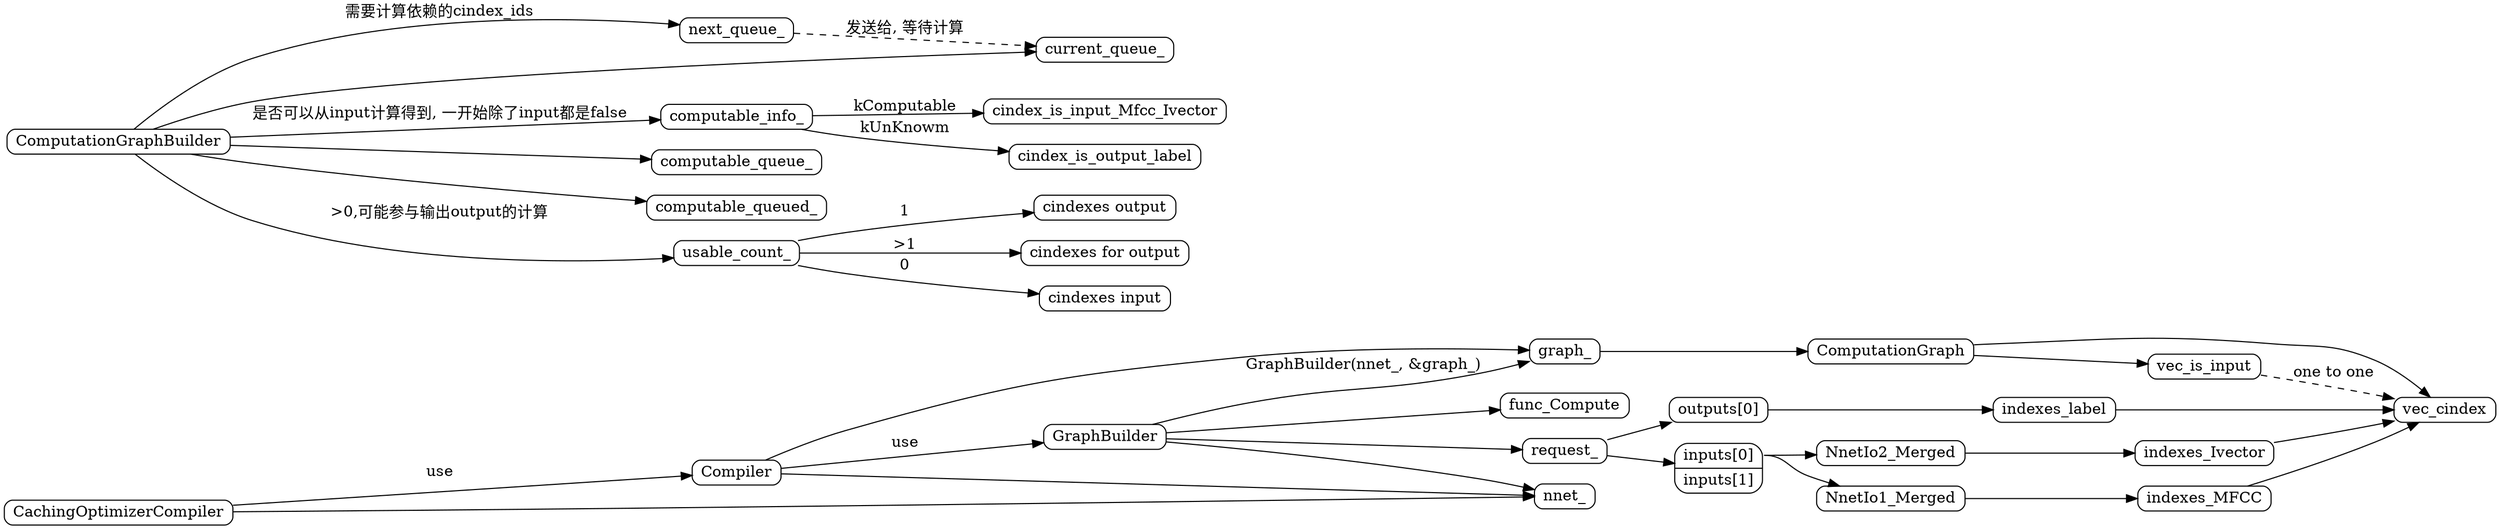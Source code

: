 digraph ComputationGraph{
        rankdir = LR
        node[shape=Mrecord, width=.1, height=.1]

        CachingOptimizerCompiler -> nnet_
        CachingOptimizerCompiler -> Compiler[label="use"]

        Compiler -> nnet_
        Compiler -> graph_
        Compiler -> GraphBuilder[label="use"]


        
        GraphBuilder -> func_Compute
        GraphBuilder -> nnet_
        GraphBuilder -> request_
        GraphBuilder -> graph_[label="GraphBuilder(nnet_, &graph_)"]

        request_ -> inputs
        request_ -> outputs
        outputs[label="outputs[0]"]
        inputs[label="<1> inputs[0] | <2> inputs[1]"]
        inputs:1 -> NnetIo1_Merged -> indexes_MFCC
        inputs:1 -> NnetIo2_Merged -> indexes_Ivector
        outputs -> indexes_label


        graph_ -> ComputationGraph
        ComputationGraph -> cindexes
        ComputationGraph -> is_input
        cindexes[label="vec_cindex"]
        is_input[label="vec_is_input"]

        is_input -> cindexes[label="one to one", style=dashed]

        indexes_MFCC -> cindexes
        indexes_Ivector -> cindexes
        indexes_label -> cindexes



        subgraph ComputationGraphBuilder{

                ComputationGraphBuilder -> next_queue_[label="需要计算依赖的cindex_ids"]
                ComputationGraphBuilder -> current_queue_
                next_queue_ -> current_queue_[style=dashed, label="发送给, 等待计算"]
                
                ComputationGraphBuilder -> computable_info_[label="是否可以从input计算得到, 一开始除了input都是false"]
                computable_info_ -> cindex_is_input_Mfcc_Ivector[label="kComputable"]
                computable_info_ -> cindex_is_output_label[label="kUnKnowm"]
                
                ComputationGraphBuilder -> computable_queue_
                ComputationGraphBuilder -> computable_queued_
                ComputationGraphBuilder -> usable_count_[label=">0,可能参与输出output的计算"]
                usable_count_ -> usable_1[label="1"]
                usable_count_ -> usable_2[label=">1"]
                usable_count_ -> usable_0[label="0"]
                usable_1[label="cindexes output"]
                usable_2[label="cindexes for output"]
                usable_0[label="cindexes input"]

                
        }        
        
        
}
